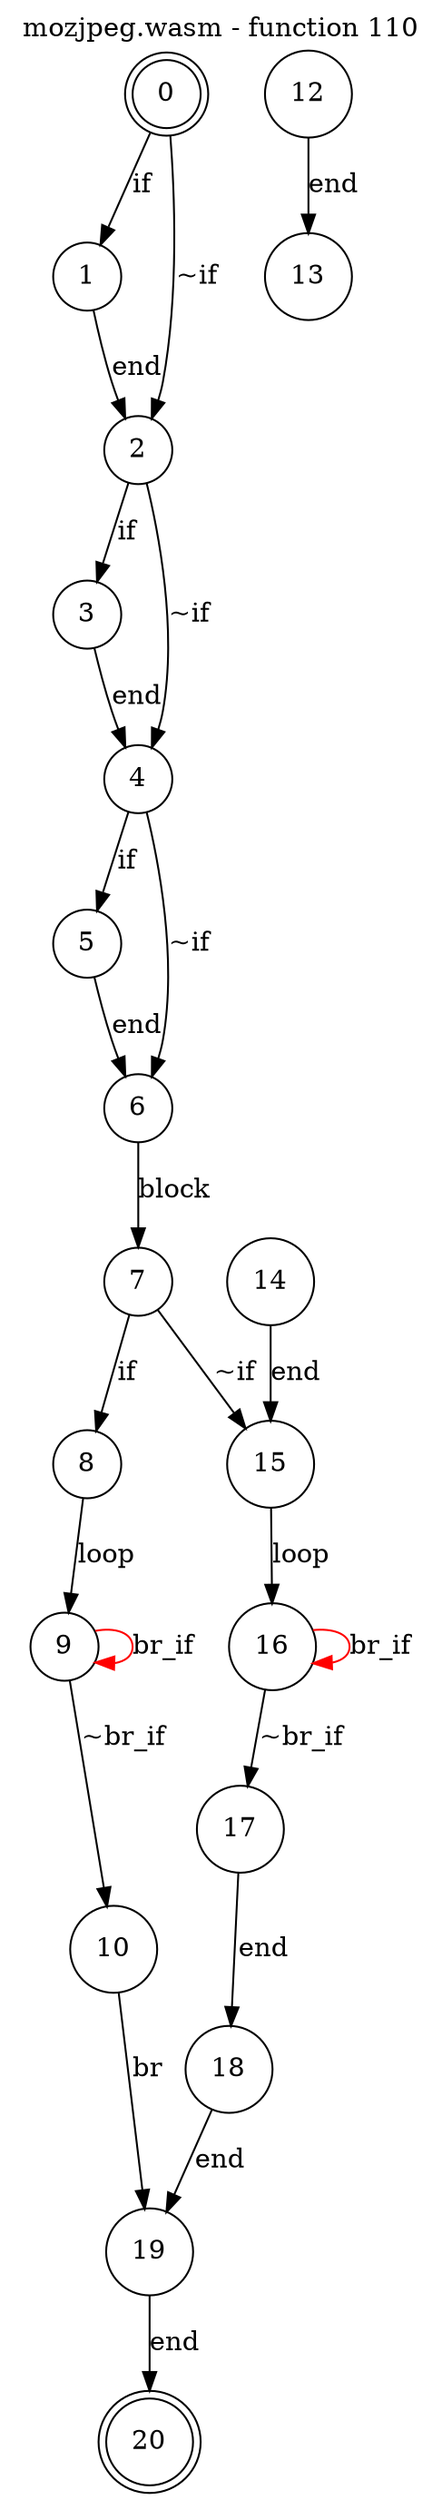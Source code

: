 digraph finite_state_machine {
    label = "mozjpeg.wasm - function 110"
    labelloc =  t
    labelfontsize = 16
    labelfontcolor = black
    labelfontname = "Helvetica"
    node [shape = doublecircle]; 0 20;
    node [shape = circle];
    0 -> 1[label = "if"];
    0 -> 2[label = "~if"];
    1 -> 2[label = "end"];
    2 -> 3[label = "if"];
    2 -> 4[label = "~if"];
    3 -> 4[label = "end"];
    4 -> 5[label = "if"];
    4 -> 6[label = "~if"];
    5 -> 6[label = "end"];
    6 -> 7[label = "block"];
    7 -> 8[label = "if"];
    7 -> 15[label = "~if"];
    8 -> 9[label = "loop"];
    9 -> 10[label = "~br_if"];
    9 -> 9[color="red" label = "br_if"];
    10 -> 19[label = "br"];
    12 -> 13[label = "end"];
    14 -> 15[label = "end"];
    15 -> 16[label = "loop"];
    16 -> 17[label = "~br_if"];
    16 -> 16[color="red" label = "br_if"];
    17 -> 18[label = "end"];
    18 -> 19[label = "end"];
    19 -> 20[label = "end"];
}
